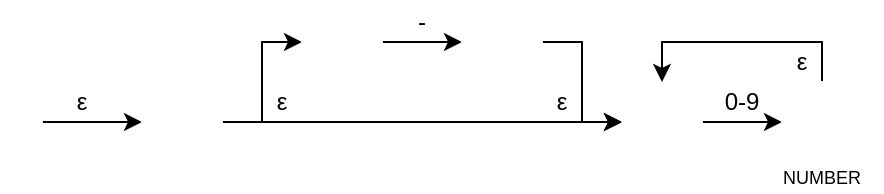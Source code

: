 <mxfile version="20.3.0" type="device"><diagram id="-SatFk1x1Ey0J8IoeHIx" name="Page-1"><mxGraphModel dx="605" dy="311" grid="1" gridSize="5" guides="1" tooltips="1" connect="1" arrows="1" fold="1" page="0" pageScale="1" pageWidth="1169" pageHeight="827" math="0" shadow="0"><root><mxCell id="0"/><mxCell id="1" parent="0"/><mxCell id="4pddq68b4bnnFTeEh9jB-1" style="edgeStyle=orthogonalEdgeStyle;rounded=0;orthogonalLoop=1;jettySize=auto;html=1;" parent="1" source="4pddq68b4bnnFTeEh9jB-2" target="4pddq68b4bnnFTeEh9jB-14" edge="1"><mxGeometry relative="1" as="geometry"/></mxCell><mxCell id="4pddq68b4bnnFTeEh9jB-2" value="" style="ellipse;whiteSpace=wrap;html=1;strokeColor=#FFFFFF;" parent="1" vertex="1"><mxGeometry x="330" y="50" width="20" height="20" as="geometry"/></mxCell><mxCell id="4pddq68b4bnnFTeEh9jB-5" value="ε" style="text;html=1;strokeColor=none;fillColor=none;align=center;verticalAlign=middle;whiteSpace=wrap;rounded=0;" parent="1" vertex="1"><mxGeometry x="460" y="40" width="20" height="20" as="geometry"/></mxCell><mxCell id="4pddq68b4bnnFTeEh9jB-6" value="ε" style="text;html=1;strokeColor=none;fillColor=none;align=center;verticalAlign=middle;whiteSpace=wrap;rounded=0;" parent="1" vertex="1"><mxGeometry x="360" y="40" width="20" height="20" as="geometry"/></mxCell><mxCell id="4pddq68b4bnnFTeEh9jB-8" style="edgeStyle=orthogonalEdgeStyle;rounded=0;orthogonalLoop=1;jettySize=auto;html=1;entryX=0;entryY=0.5;entryDx=0;entryDy=0;fontSize=9;" parent="1" source="4pddq68b4bnnFTeEh9jB-14" target="4pddq68b4bnnFTeEh9jB-19" edge="1"><mxGeometry relative="1" as="geometry"/></mxCell><mxCell id="KIeS1KYCJj6P3qG8DIiM-7" style="edgeStyle=orthogonalEdgeStyle;rounded=0;orthogonalLoop=1;jettySize=auto;html=1;entryX=0;entryY=0.5;entryDx=0;entryDy=0;" edge="1" parent="1" source="4pddq68b4bnnFTeEh9jB-14" target="4pddq68b4bnnFTeEh9jB-21"><mxGeometry relative="1" as="geometry"/></mxCell><mxCell id="4pddq68b4bnnFTeEh9jB-14" value="" style="ellipse;whiteSpace=wrap;html=1;strokeColor=#FFFFFF;" parent="1" vertex="1"><mxGeometry x="400" y="40" width="40" height="40" as="geometry"/></mxCell><mxCell id="KIeS1KYCJj6P3qG8DIiM-9" style="edgeStyle=orthogonalEdgeStyle;rounded=0;orthogonalLoop=1;jettySize=auto;html=1;entryX=0;entryY=0.5;entryDx=0;entryDy=0;" edge="1" parent="1" source="4pddq68b4bnnFTeEh9jB-19" target="KIeS1KYCJj6P3qG8DIiM-8"><mxGeometry relative="1" as="geometry"><mxPoint x="555" y="20" as="targetPoint"/></mxGeometry></mxCell><mxCell id="4pddq68b4bnnFTeEh9jB-19" value="" style="ellipse;whiteSpace=wrap;html=1;strokeColor=#FFFFFF;" parent="1" vertex="1"><mxGeometry x="480" width="40" height="40" as="geometry"/></mxCell><mxCell id="4pddq68b4bnnFTeEh9jB-20" value="-" style="text;html=1;strokeColor=none;fillColor=none;align=center;verticalAlign=middle;whiteSpace=wrap;rounded=0;" parent="1" vertex="1"><mxGeometry x="530" width="20" height="20" as="geometry"/></mxCell><mxCell id="KIeS1KYCJj6P3qG8DIiM-5" style="edgeStyle=orthogonalEdgeStyle;rounded=0;orthogonalLoop=1;jettySize=auto;html=1;" edge="1" parent="1" source="4pddq68b4bnnFTeEh9jB-21"><mxGeometry relative="1" as="geometry"><mxPoint x="720" y="60" as="targetPoint"/></mxGeometry></mxCell><mxCell id="4pddq68b4bnnFTeEh9jB-21" value="" style="ellipse;whiteSpace=wrap;html=1;strokeColor=#FFFFFF;" parent="1" vertex="1"><mxGeometry x="640" y="40" width="40" height="40" as="geometry"/></mxCell><mxCell id="KIeS1KYCJj6P3qG8DIiM-12" style="edgeStyle=orthogonalEdgeStyle;rounded=0;orthogonalLoop=1;jettySize=auto;html=1;entryX=0.5;entryY=0;entryDx=0;entryDy=0;" edge="1" parent="1" source="KIeS1KYCJj6P3qG8DIiM-1" target="4pddq68b4bnnFTeEh9jB-21"><mxGeometry relative="1" as="geometry"><Array as="points"><mxPoint x="740" y="20"/><mxPoint x="660" y="20"/></Array></mxGeometry></mxCell><mxCell id="KIeS1KYCJj6P3qG8DIiM-1" value="" style="ellipse;whiteSpace=wrap;html=1;strokeColor=#FFFFFF;" vertex="1" parent="1"><mxGeometry x="720" y="40" width="40" height="40" as="geometry"/></mxCell><mxCell id="KIeS1KYCJj6P3qG8DIiM-2" value="" style="ellipse;whiteSpace=wrap;html=1;aspect=fixed;strokeColor=#FFFFFF;" vertex="1" parent="1"><mxGeometry x="725" y="45" width="30" height="30" as="geometry"/></mxCell><mxCell id="KIeS1KYCJj6P3qG8DIiM-3" value="NUMBER" style="text;html=1;strokeColor=none;fillColor=none;align=center;verticalAlign=middle;whiteSpace=wrap;rounded=0;fontSize=9;" vertex="1" parent="1"><mxGeometry x="710" y="80" width="60" height="15" as="geometry"/></mxCell><mxCell id="KIeS1KYCJj6P3qG8DIiM-6" value="0-9" style="text;html=1;strokeColor=none;fillColor=none;align=center;verticalAlign=middle;whiteSpace=wrap;rounded=0;" vertex="1" parent="1"><mxGeometry x="690" y="40" width="20" height="20" as="geometry"/></mxCell><mxCell id="KIeS1KYCJj6P3qG8DIiM-10" style="edgeStyle=orthogonalEdgeStyle;rounded=0;orthogonalLoop=1;jettySize=auto;html=1;entryX=0;entryY=0.5;entryDx=0;entryDy=0;" edge="1" parent="1" source="KIeS1KYCJj6P3qG8DIiM-8" target="4pddq68b4bnnFTeEh9jB-21"><mxGeometry relative="1" as="geometry"/></mxCell><mxCell id="KIeS1KYCJj6P3qG8DIiM-8" value="" style="ellipse;whiteSpace=wrap;html=1;strokeColor=#FFFFFF;" vertex="1" parent="1"><mxGeometry x="560" width="40" height="40" as="geometry"/></mxCell><mxCell id="KIeS1KYCJj6P3qG8DIiM-11" value="ε" style="text;html=1;strokeColor=none;fillColor=none;align=center;verticalAlign=middle;whiteSpace=wrap;rounded=0;" vertex="1" parent="1"><mxGeometry x="600" y="40" width="20" height="20" as="geometry"/></mxCell><mxCell id="KIeS1KYCJj6P3qG8DIiM-13" value="ε" style="text;html=1;strokeColor=none;fillColor=none;align=center;verticalAlign=middle;whiteSpace=wrap;rounded=0;" vertex="1" parent="1"><mxGeometry x="720" y="20" width="20" height="20" as="geometry"/></mxCell></root></mxGraphModel></diagram></mxfile>